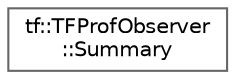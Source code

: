 digraph "类继承关系图"
{
 // LATEX_PDF_SIZE
  bgcolor="transparent";
  edge [fontname=Helvetica,fontsize=10,labelfontname=Helvetica,labelfontsize=10];
  node [fontname=Helvetica,fontsize=10,shape=box,height=0.2,width=0.4];
  rankdir="LR";
  Node0 [id="Node000000",label="tf::TFProfObserver\l::Summary",height=0.2,width=0.4,color="grey40", fillcolor="white", style="filled",URL="$structtf_1_1_t_f_prof_observer_1_1_summary.html",tooltip=" "];
}
